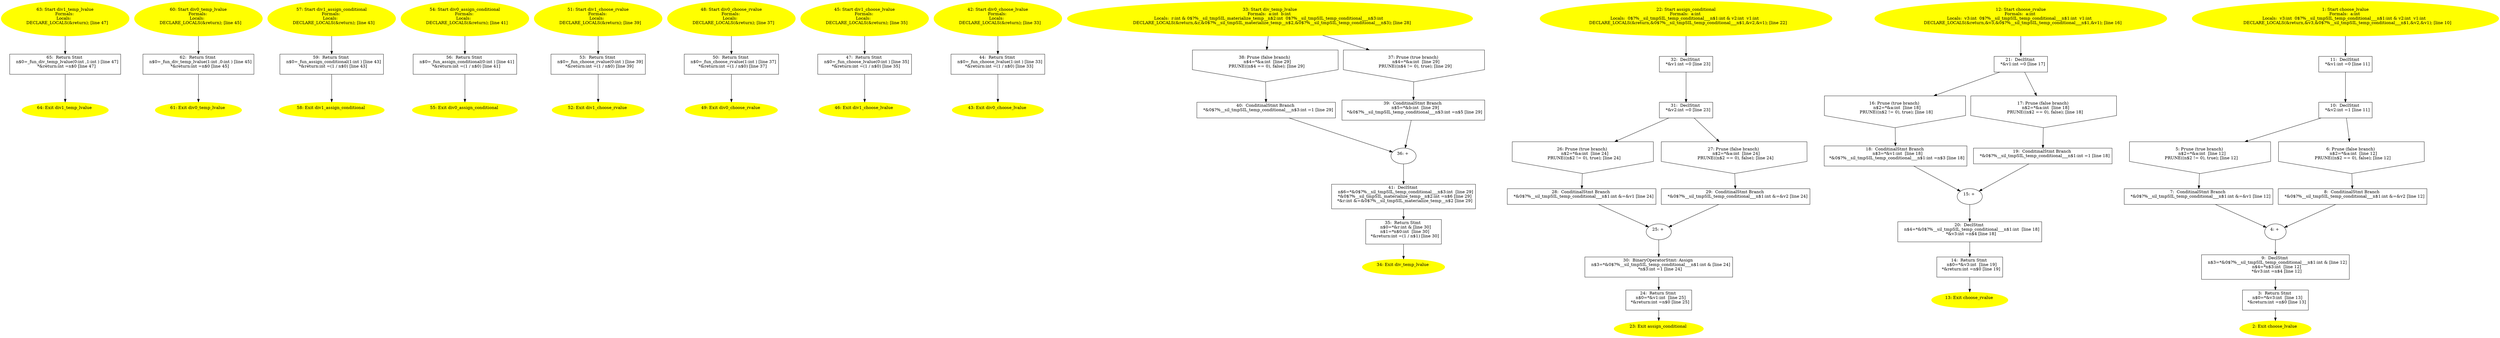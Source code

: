 /* @generated */
digraph iCFG {
65 [label="65:  Return Stmt \n   n$0=_fun_div_temp_lvalue(0:int ,1:int ) [line 47]\n  *&return:int =n$0 [line 47]\n " shape="box"]
	

	 65 -> 64 ;
64 [label="64: Exit div1_temp_lvalue \n  " color=yellow style=filled]
	

63 [label="63: Start div1_temp_lvalue\nFormals: \nLocals:  \n   DECLARE_LOCALS(&return); [line 47]\n " color=yellow style=filled]
	

	 63 -> 65 ;
62 [label="62:  Return Stmt \n   n$0=_fun_div_temp_lvalue(1:int ,0:int ) [line 45]\n  *&return:int =n$0 [line 45]\n " shape="box"]
	

	 62 -> 61 ;
61 [label="61: Exit div0_temp_lvalue \n  " color=yellow style=filled]
	

60 [label="60: Start div0_temp_lvalue\nFormals: \nLocals:  \n   DECLARE_LOCALS(&return); [line 45]\n " color=yellow style=filled]
	

	 60 -> 62 ;
59 [label="59:  Return Stmt \n   n$0=_fun_assign_conditional(1:int ) [line 43]\n  *&return:int =(1 / n$0) [line 43]\n " shape="box"]
	

	 59 -> 58 ;
58 [label="58: Exit div1_assign_conditional \n  " color=yellow style=filled]
	

57 [label="57: Start div1_assign_conditional\nFormals: \nLocals:  \n   DECLARE_LOCALS(&return); [line 43]\n " color=yellow style=filled]
	

	 57 -> 59 ;
56 [label="56:  Return Stmt \n   n$0=_fun_assign_conditional(0:int ) [line 41]\n  *&return:int =(1 / n$0) [line 41]\n " shape="box"]
	

	 56 -> 55 ;
55 [label="55: Exit div0_assign_conditional \n  " color=yellow style=filled]
	

54 [label="54: Start div0_assign_conditional\nFormals: \nLocals:  \n   DECLARE_LOCALS(&return); [line 41]\n " color=yellow style=filled]
	

	 54 -> 56 ;
53 [label="53:  Return Stmt \n   n$0=_fun_choose_rvalue(0:int ) [line 39]\n  *&return:int =(1 / n$0) [line 39]\n " shape="box"]
	

	 53 -> 52 ;
52 [label="52: Exit div1_choose_rvalue \n  " color=yellow style=filled]
	

51 [label="51: Start div1_choose_rvalue\nFormals: \nLocals:  \n   DECLARE_LOCALS(&return); [line 39]\n " color=yellow style=filled]
	

	 51 -> 53 ;
50 [label="50:  Return Stmt \n   n$0=_fun_choose_rvalue(1:int ) [line 37]\n  *&return:int =(1 / n$0) [line 37]\n " shape="box"]
	

	 50 -> 49 ;
49 [label="49: Exit div0_choose_rvalue \n  " color=yellow style=filled]
	

48 [label="48: Start div0_choose_rvalue\nFormals: \nLocals:  \n   DECLARE_LOCALS(&return); [line 37]\n " color=yellow style=filled]
	

	 48 -> 50 ;
47 [label="47:  Return Stmt \n   n$0=_fun_choose_lvalue(0:int ) [line 35]\n  *&return:int =(1 / n$0) [line 35]\n " shape="box"]
	

	 47 -> 46 ;
46 [label="46: Exit div1_choose_lvalue \n  " color=yellow style=filled]
	

45 [label="45: Start div1_choose_lvalue\nFormals: \nLocals:  \n   DECLARE_LOCALS(&return); [line 35]\n " color=yellow style=filled]
	

	 45 -> 47 ;
44 [label="44:  Return Stmt \n   n$0=_fun_choose_lvalue(1:int ) [line 33]\n  *&return:int =(1 / n$0) [line 33]\n " shape="box"]
	

	 44 -> 43 ;
43 [label="43: Exit div0_choose_lvalue \n  " color=yellow style=filled]
	

42 [label="42: Start div0_choose_lvalue\nFormals: \nLocals:  \n   DECLARE_LOCALS(&return); [line 33]\n " color=yellow style=filled]
	

	 42 -> 44 ;
41 [label="41:  DeclStmt \n   n$6=*&0$?%__sil_tmpSIL_temp_conditional___n$3:int  [line 29]\n  *&0$?%__sil_tmpSIL_materialize_temp__n$2:int =n$6 [line 29]\n  *&r:int &=&0$?%__sil_tmpSIL_materialize_temp__n$2 [line 29]\n " shape="box"]
	

	 41 -> 35 ;
40 [label="40:  ConditinalStmt Branch \n   *&0$?%__sil_tmpSIL_temp_conditional___n$3:int =1 [line 29]\n " shape="box"]
	

	 40 -> 36 ;
39 [label="39:  ConditinalStmt Branch \n   n$5=*&b:int  [line 29]\n  *&0$?%__sil_tmpSIL_temp_conditional___n$3:int =n$5 [line 29]\n " shape="box"]
	

	 39 -> 36 ;
38 [label="38: Prune (false branch) \n   n$4=*&a:int  [line 29]\n  PRUNE((n$4 == 0), false); [line 29]\n " shape="invhouse"]
	

	 38 -> 40 ;
37 [label="37: Prune (true branch) \n   n$4=*&a:int  [line 29]\n  PRUNE((n$4 != 0), true); [line 29]\n " shape="invhouse"]
	

	 37 -> 39 ;
36 [label="36: + \n  " ]
	

	 36 -> 41 ;
35 [label="35:  Return Stmt \n   n$0=*&r:int & [line 30]\n  n$1=*n$0:int  [line 30]\n  *&return:int =(1 / n$1) [line 30]\n " shape="box"]
	

	 35 -> 34 ;
34 [label="34: Exit div_temp_lvalue \n  " color=yellow style=filled]
	

33 [label="33: Start div_temp_lvalue\nFormals:  a:int  b:int \nLocals:  r:int & 0$?%__sil_tmpSIL_materialize_temp__n$2:int  0$?%__sil_tmpSIL_temp_conditional___n$3:int  \n   DECLARE_LOCALS(&return,&r,&0$?%__sil_tmpSIL_materialize_temp__n$2,&0$?%__sil_tmpSIL_temp_conditional___n$3); [line 28]\n " color=yellow style=filled]
	

	 33 -> 37 ;
	 33 -> 38 ;
32 [label="32:  DeclStmt \n   *&v1:int =0 [line 23]\n " shape="box"]
	

	 32 -> 31 ;
31 [label="31:  DeclStmt \n   *&v2:int =0 [line 23]\n " shape="box"]
	

	 31 -> 26 ;
	 31 -> 27 ;
30 [label="30:  BinaryOperatorStmt: Assign \n   n$3=*&0$?%__sil_tmpSIL_temp_conditional___n$1:int & [line 24]\n  *n$3:int =1 [line 24]\n " shape="box"]
	

	 30 -> 24 ;
29 [label="29:  ConditinalStmt Branch \n   *&0$?%__sil_tmpSIL_temp_conditional___n$1:int &=&v2 [line 24]\n " shape="box"]
	

	 29 -> 25 ;
28 [label="28:  ConditinalStmt Branch \n   *&0$?%__sil_tmpSIL_temp_conditional___n$1:int &=&v1 [line 24]\n " shape="box"]
	

	 28 -> 25 ;
27 [label="27: Prune (false branch) \n   n$2=*&a:int  [line 24]\n  PRUNE((n$2 == 0), false); [line 24]\n " shape="invhouse"]
	

	 27 -> 29 ;
26 [label="26: Prune (true branch) \n   n$2=*&a:int  [line 24]\n  PRUNE((n$2 != 0), true); [line 24]\n " shape="invhouse"]
	

	 26 -> 28 ;
25 [label="25: + \n  " ]
	

	 25 -> 30 ;
24 [label="24:  Return Stmt \n   n$0=*&v1:int  [line 25]\n  *&return:int =n$0 [line 25]\n " shape="box"]
	

	 24 -> 23 ;
23 [label="23: Exit assign_conditional \n  " color=yellow style=filled]
	

22 [label="22: Start assign_conditional\nFormals:  a:int \nLocals:  0$?%__sil_tmpSIL_temp_conditional___n$1:int & v2:int  v1:int  \n   DECLARE_LOCALS(&return,&0$?%__sil_tmpSIL_temp_conditional___n$1,&v2,&v1); [line 22]\n " color=yellow style=filled]
	

	 22 -> 32 ;
21 [label="21:  DeclStmt \n   *&v1:int =0 [line 17]\n " shape="box"]
	

	 21 -> 16 ;
	 21 -> 17 ;
20 [label="20:  DeclStmt \n   n$4=*&0$?%__sil_tmpSIL_temp_conditional___n$1:int  [line 18]\n  *&v3:int =n$4 [line 18]\n " shape="box"]
	

	 20 -> 14 ;
19 [label="19:  ConditinalStmt Branch \n   *&0$?%__sil_tmpSIL_temp_conditional___n$1:int =1 [line 18]\n " shape="box"]
	

	 19 -> 15 ;
18 [label="18:  ConditinalStmt Branch \n   n$3=*&v1:int  [line 18]\n  *&0$?%__sil_tmpSIL_temp_conditional___n$1:int =n$3 [line 18]\n " shape="box"]
	

	 18 -> 15 ;
17 [label="17: Prune (false branch) \n   n$2=*&a:int  [line 18]\n  PRUNE((n$2 == 0), false); [line 18]\n " shape="invhouse"]
	

	 17 -> 19 ;
16 [label="16: Prune (true branch) \n   n$2=*&a:int  [line 18]\n  PRUNE((n$2 != 0), true); [line 18]\n " shape="invhouse"]
	

	 16 -> 18 ;
15 [label="15: + \n  " ]
	

	 15 -> 20 ;
14 [label="14:  Return Stmt \n   n$0=*&v3:int  [line 19]\n  *&return:int =n$0 [line 19]\n " shape="box"]
	

	 14 -> 13 ;
13 [label="13: Exit choose_rvalue \n  " color=yellow style=filled]
	

12 [label="12: Start choose_rvalue\nFormals:  a:int \nLocals:  v3:int  0$?%__sil_tmpSIL_temp_conditional___n$1:int  v1:int  \n   DECLARE_LOCALS(&return,&v3,&0$?%__sil_tmpSIL_temp_conditional___n$1,&v1); [line 16]\n " color=yellow style=filled]
	

	 12 -> 21 ;
11 [label="11:  DeclStmt \n   *&v1:int =0 [line 11]\n " shape="box"]
	

	 11 -> 10 ;
10 [label="10:  DeclStmt \n   *&v2:int =1 [line 11]\n " shape="box"]
	

	 10 -> 5 ;
	 10 -> 6 ;
9 [label="9:  DeclStmt \n   n$3=*&0$?%__sil_tmpSIL_temp_conditional___n$1:int & [line 12]\n  n$4=*n$3:int  [line 12]\n  *&v3:int =n$4 [line 12]\n " shape="box"]
	

	 9 -> 3 ;
8 [label="8:  ConditinalStmt Branch \n   *&0$?%__sil_tmpSIL_temp_conditional___n$1:int &=&v2 [line 12]\n " shape="box"]
	

	 8 -> 4 ;
7 [label="7:  ConditinalStmt Branch \n   *&0$?%__sil_tmpSIL_temp_conditional___n$1:int &=&v1 [line 12]\n " shape="box"]
	

	 7 -> 4 ;
6 [label="6: Prune (false branch) \n   n$2=*&a:int  [line 12]\n  PRUNE((n$2 == 0), false); [line 12]\n " shape="invhouse"]
	

	 6 -> 8 ;
5 [label="5: Prune (true branch) \n   n$2=*&a:int  [line 12]\n  PRUNE((n$2 != 0), true); [line 12]\n " shape="invhouse"]
	

	 5 -> 7 ;
4 [label="4: + \n  " ]
	

	 4 -> 9 ;
3 [label="3:  Return Stmt \n   n$0=*&v3:int  [line 13]\n  *&return:int =n$0 [line 13]\n " shape="box"]
	

	 3 -> 2 ;
2 [label="2: Exit choose_lvalue \n  " color=yellow style=filled]
	

1 [label="1: Start choose_lvalue\nFormals:  a:int \nLocals:  v3:int  0$?%__sil_tmpSIL_temp_conditional___n$1:int & v2:int  v1:int  \n   DECLARE_LOCALS(&return,&v3,&0$?%__sil_tmpSIL_temp_conditional___n$1,&v2,&v1); [line 10]\n " color=yellow style=filled]
	

	 1 -> 11 ;
}
